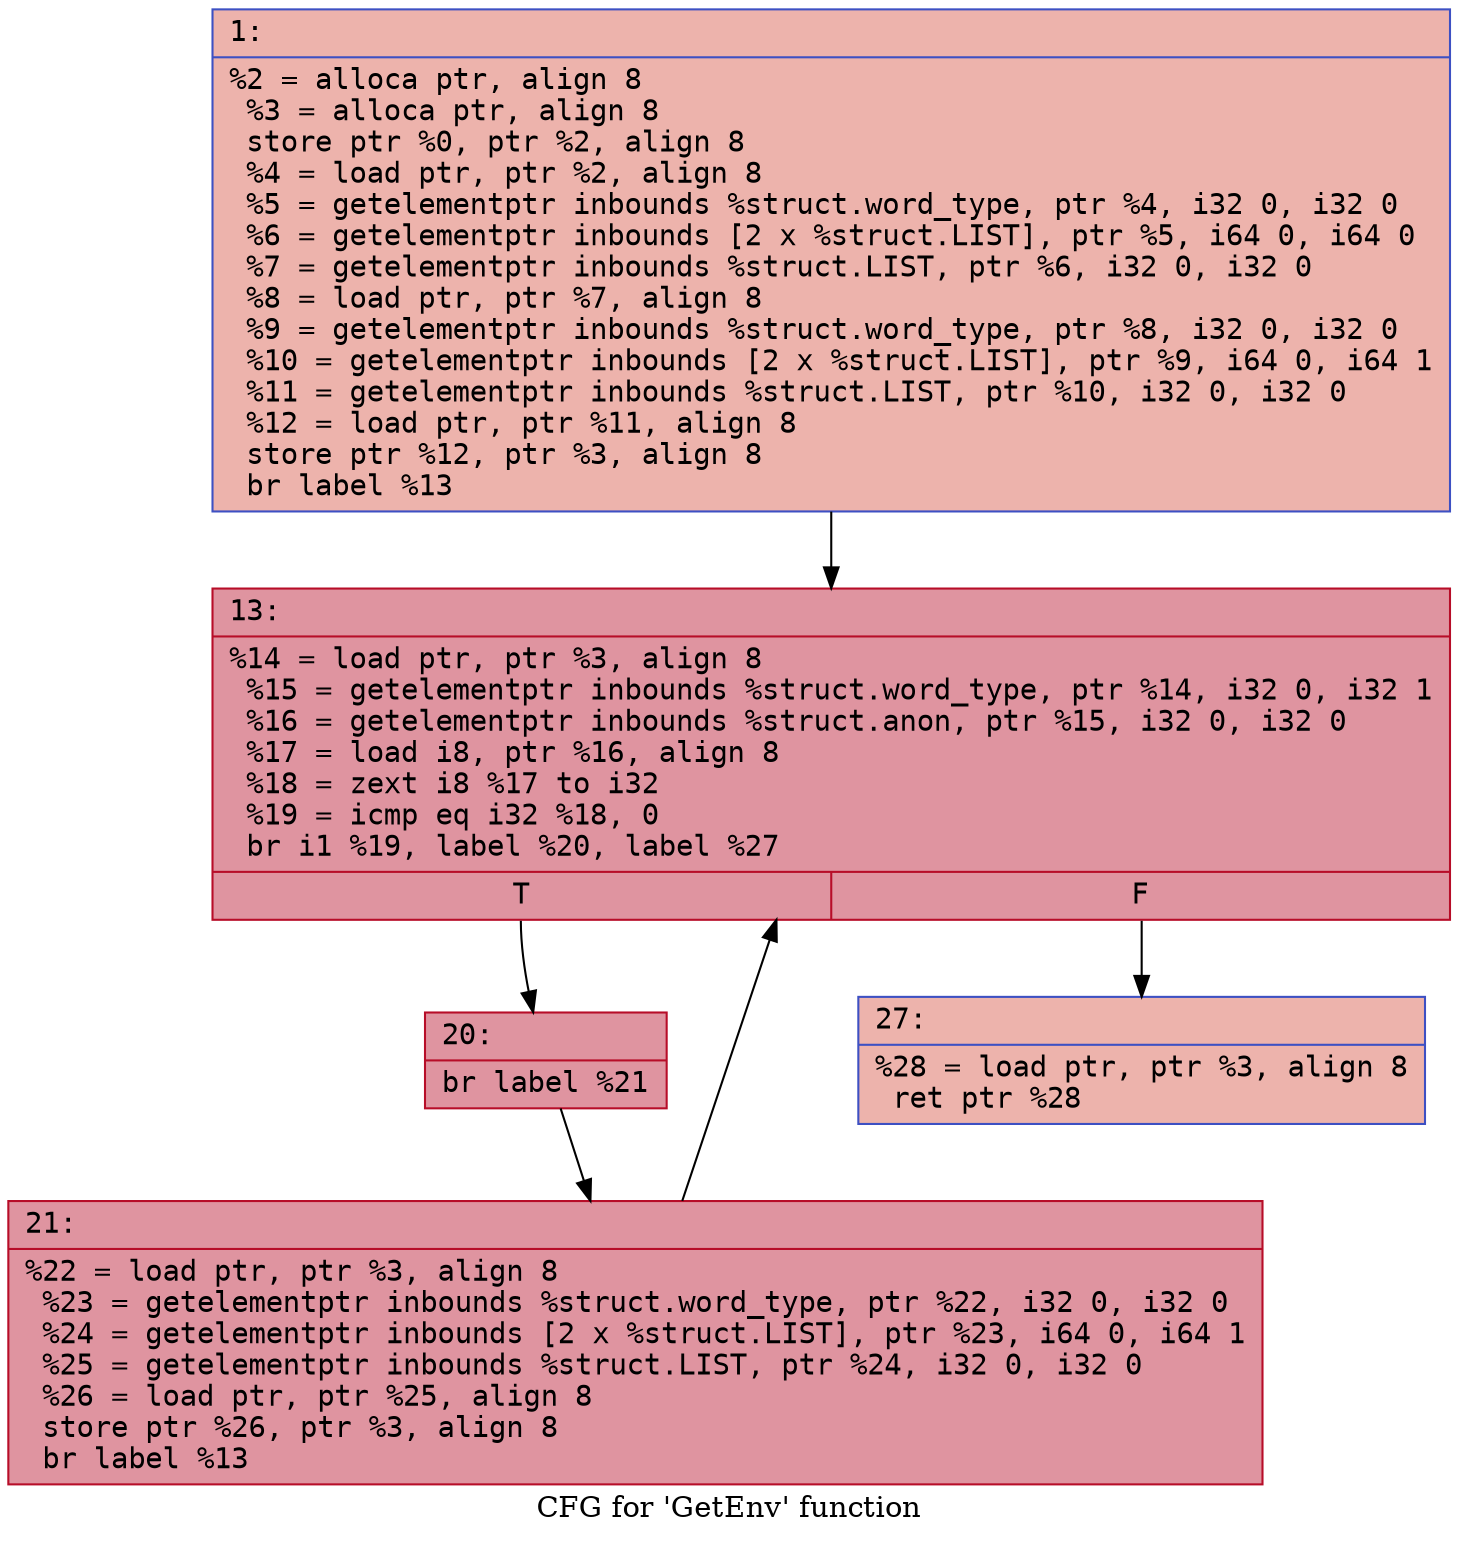 digraph "CFG for 'GetEnv' function" {
	label="CFG for 'GetEnv' function";

	Node0x600003e83d40 [shape=record,color="#3d50c3ff", style=filled, fillcolor="#d6524470" fontname="Courier",label="{1:\l|  %2 = alloca ptr, align 8\l  %3 = alloca ptr, align 8\l  store ptr %0, ptr %2, align 8\l  %4 = load ptr, ptr %2, align 8\l  %5 = getelementptr inbounds %struct.word_type, ptr %4, i32 0, i32 0\l  %6 = getelementptr inbounds [2 x %struct.LIST], ptr %5, i64 0, i64 0\l  %7 = getelementptr inbounds %struct.LIST, ptr %6, i32 0, i32 0\l  %8 = load ptr, ptr %7, align 8\l  %9 = getelementptr inbounds %struct.word_type, ptr %8, i32 0, i32 0\l  %10 = getelementptr inbounds [2 x %struct.LIST], ptr %9, i64 0, i64 1\l  %11 = getelementptr inbounds %struct.LIST, ptr %10, i32 0, i32 0\l  %12 = load ptr, ptr %11, align 8\l  store ptr %12, ptr %3, align 8\l  br label %13\l}"];
	Node0x600003e83d40 -> Node0x600003e83ed0[tooltip="1 -> 13\nProbability 100.00%" ];
	Node0x600003e83ed0 [shape=record,color="#b70d28ff", style=filled, fillcolor="#b70d2870" fontname="Courier",label="{13:\l|  %14 = load ptr, ptr %3, align 8\l  %15 = getelementptr inbounds %struct.word_type, ptr %14, i32 0, i32 1\l  %16 = getelementptr inbounds %struct.anon, ptr %15, i32 0, i32 0\l  %17 = load i8, ptr %16, align 8\l  %18 = zext i8 %17 to i32\l  %19 = icmp eq i32 %18, 0\l  br i1 %19, label %20, label %27\l|{<s0>T|<s1>F}}"];
	Node0x600003e83ed0:s0 -> Node0x600003e83f20[tooltip="13 -> 20\nProbability 96.88%" ];
	Node0x600003e83ed0:s1 -> Node0x600003e84000[tooltip="13 -> 27\nProbability 3.12%" ];
	Node0x600003e83f20 [shape=record,color="#b70d28ff", style=filled, fillcolor="#b70d2870" fontname="Courier",label="{20:\l|  br label %21\l}"];
	Node0x600003e83f20 -> Node0x600003e83f70[tooltip="20 -> 21\nProbability 100.00%" ];
	Node0x600003e83f70 [shape=record,color="#b70d28ff", style=filled, fillcolor="#b70d2870" fontname="Courier",label="{21:\l|  %22 = load ptr, ptr %3, align 8\l  %23 = getelementptr inbounds %struct.word_type, ptr %22, i32 0, i32 0\l  %24 = getelementptr inbounds [2 x %struct.LIST], ptr %23, i64 0, i64 1\l  %25 = getelementptr inbounds %struct.LIST, ptr %24, i32 0, i32 0\l  %26 = load ptr, ptr %25, align 8\l  store ptr %26, ptr %3, align 8\l  br label %13\l}"];
	Node0x600003e83f70 -> Node0x600003e83ed0[tooltip="21 -> 13\nProbability 100.00%" ];
	Node0x600003e84000 [shape=record,color="#3d50c3ff", style=filled, fillcolor="#d6524470" fontname="Courier",label="{27:\l|  %28 = load ptr, ptr %3, align 8\l  ret ptr %28\l}"];
}
